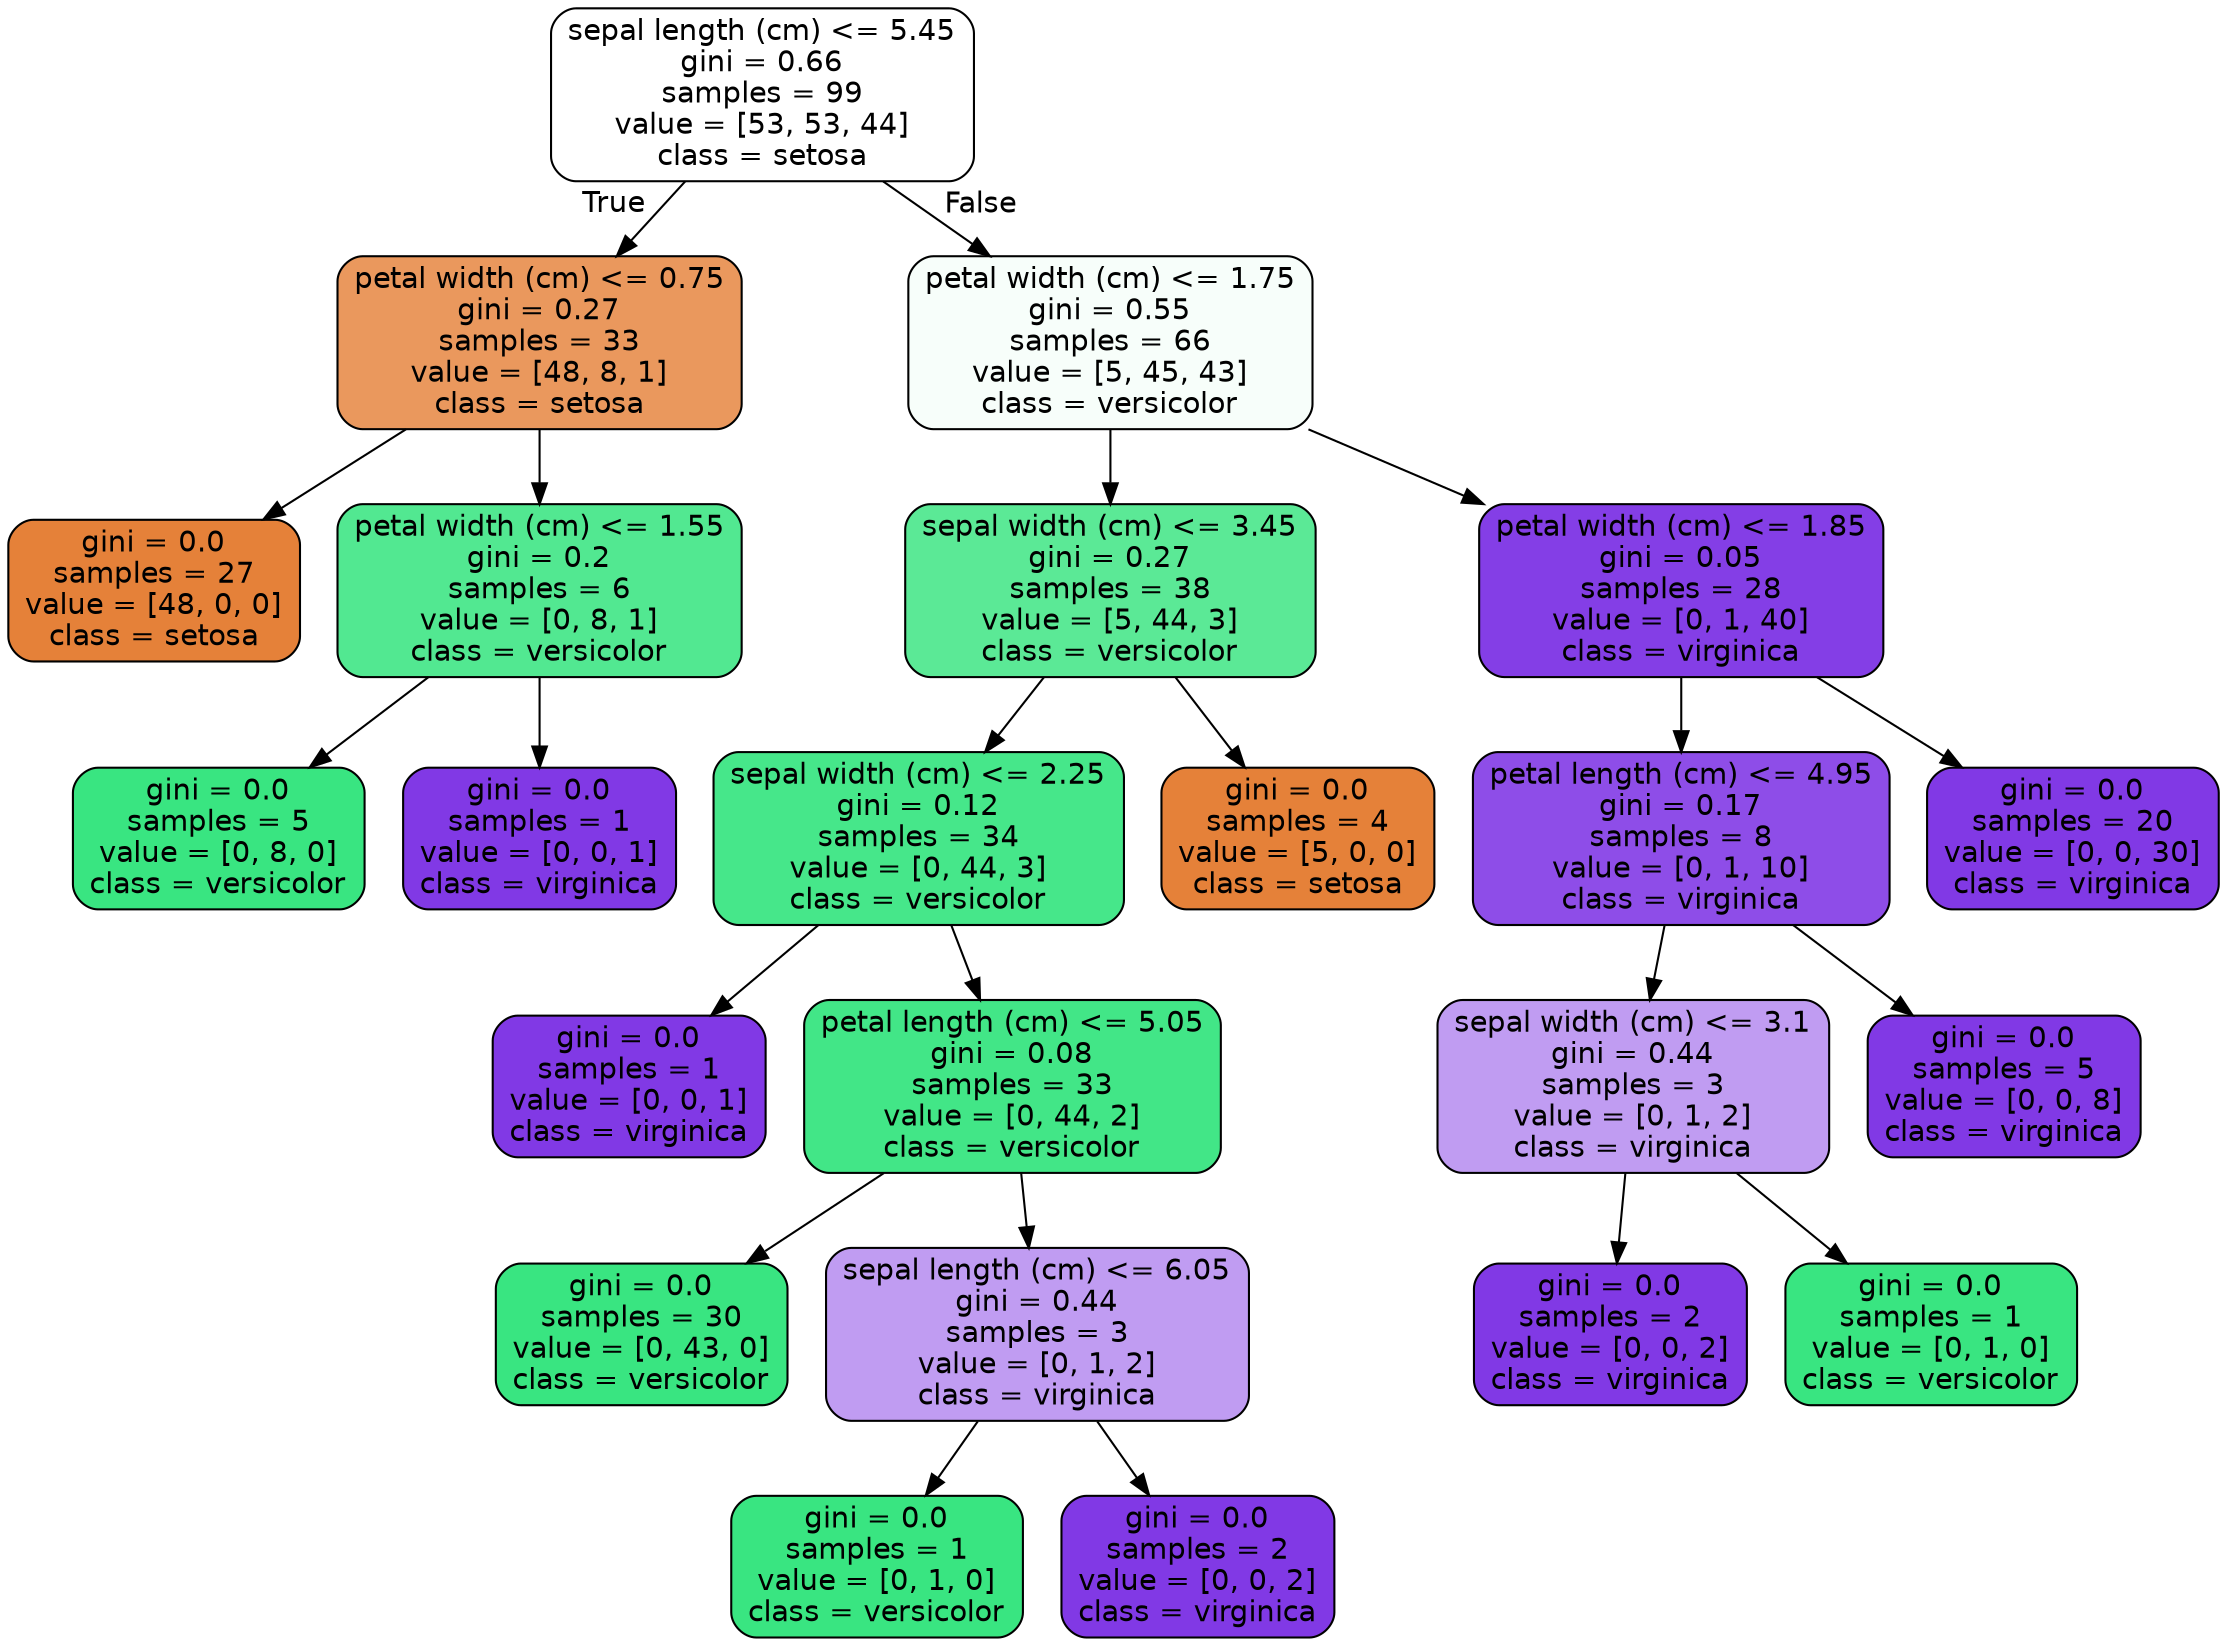 digraph Tree {
node [shape=box, style="filled, rounded", color="black", fontname=helvetica] ;
edge [fontname=helvetica] ;
0 [label="sepal length (cm) <= 5.45\ngini = 0.66\nsamples = 99\nvalue = [53, 53, 44]\nclass = setosa", fillcolor="#ffffff"] ;
1 [label="petal width (cm) <= 0.75\ngini = 0.27\nsamples = 33\nvalue = [48, 8, 1]\nclass = setosa", fillcolor="#ea985d"] ;
0 -> 1 [labeldistance=2.5, labelangle=45, headlabel="True"] ;
2 [label="gini = 0.0\nsamples = 27\nvalue = [48, 0, 0]\nclass = setosa", fillcolor="#e58139"] ;
1 -> 2 ;
3 [label="petal width (cm) <= 1.55\ngini = 0.2\nsamples = 6\nvalue = [0, 8, 1]\nclass = versicolor", fillcolor="#52e891"] ;
1 -> 3 ;
4 [label="gini = 0.0\nsamples = 5\nvalue = [0, 8, 0]\nclass = versicolor", fillcolor="#39e581"] ;
3 -> 4 ;
5 [label="gini = 0.0\nsamples = 1\nvalue = [0, 0, 1]\nclass = virginica", fillcolor="#8139e5"] ;
3 -> 5 ;
6 [label="petal width (cm) <= 1.75\ngini = 0.55\nsamples = 66\nvalue = [5, 45, 43]\nclass = versicolor", fillcolor="#f7fefa"] ;
0 -> 6 [labeldistance=2.5, labelangle=-45, headlabel="False"] ;
7 [label="sepal width (cm) <= 3.45\ngini = 0.27\nsamples = 38\nvalue = [5, 44, 3]\nclass = versicolor", fillcolor="#5be996"] ;
6 -> 7 ;
8 [label="sepal width (cm) <= 2.25\ngini = 0.12\nsamples = 34\nvalue = [0, 44, 3]\nclass = versicolor", fillcolor="#46e78a"] ;
7 -> 8 ;
9 [label="gini = 0.0\nsamples = 1\nvalue = [0, 0, 1]\nclass = virginica", fillcolor="#8139e5"] ;
8 -> 9 ;
10 [label="petal length (cm) <= 5.05\ngini = 0.08\nsamples = 33\nvalue = [0, 44, 2]\nclass = versicolor", fillcolor="#42e687"] ;
8 -> 10 ;
11 [label="gini = 0.0\nsamples = 30\nvalue = [0, 43, 0]\nclass = versicolor", fillcolor="#39e581"] ;
10 -> 11 ;
12 [label="sepal length (cm) <= 6.05\ngini = 0.44\nsamples = 3\nvalue = [0, 1, 2]\nclass = virginica", fillcolor="#c09cf2"] ;
10 -> 12 ;
13 [label="gini = 0.0\nsamples = 1\nvalue = [0, 1, 0]\nclass = versicolor", fillcolor="#39e581"] ;
12 -> 13 ;
14 [label="gini = 0.0\nsamples = 2\nvalue = [0, 0, 2]\nclass = virginica", fillcolor="#8139e5"] ;
12 -> 14 ;
15 [label="gini = 0.0\nsamples = 4\nvalue = [5, 0, 0]\nclass = setosa", fillcolor="#e58139"] ;
7 -> 15 ;
16 [label="petal width (cm) <= 1.85\ngini = 0.05\nsamples = 28\nvalue = [0, 1, 40]\nclass = virginica", fillcolor="#843ee6"] ;
6 -> 16 ;
17 [label="petal length (cm) <= 4.95\ngini = 0.17\nsamples = 8\nvalue = [0, 1, 10]\nclass = virginica", fillcolor="#8e4de8"] ;
16 -> 17 ;
18 [label="sepal width (cm) <= 3.1\ngini = 0.44\nsamples = 3\nvalue = [0, 1, 2]\nclass = virginica", fillcolor="#c09cf2"] ;
17 -> 18 ;
19 [label="gini = 0.0\nsamples = 2\nvalue = [0, 0, 2]\nclass = virginica", fillcolor="#8139e5"] ;
18 -> 19 ;
20 [label="gini = 0.0\nsamples = 1\nvalue = [0, 1, 0]\nclass = versicolor", fillcolor="#39e581"] ;
18 -> 20 ;
21 [label="gini = 0.0\nsamples = 5\nvalue = [0, 0, 8]\nclass = virginica", fillcolor="#8139e5"] ;
17 -> 21 ;
22 [label="gini = 0.0\nsamples = 20\nvalue = [0, 0, 30]\nclass = virginica", fillcolor="#8139e5"] ;
16 -> 22 ;
}